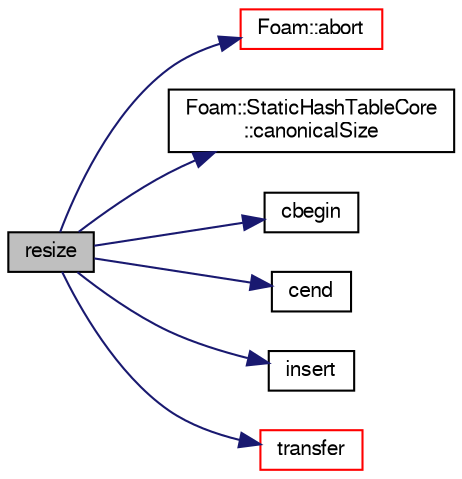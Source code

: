 digraph "resize"
{
  bgcolor="transparent";
  edge [fontname="FreeSans",fontsize="10",labelfontname="FreeSans",labelfontsize="10"];
  node [fontname="FreeSans",fontsize="10",shape=record];
  rankdir="LR";
  Node276 [label="resize",height=0.2,width=0.4,color="black", fillcolor="grey75", style="filled", fontcolor="black"];
  Node276 -> Node277 [color="midnightblue",fontsize="10",style="solid",fontname="FreeSans"];
  Node277 [label="Foam::abort",height=0.2,width=0.4,color="red",URL="$a21124.html#a447107a607d03e417307c203fa5fb44b"];
  Node276 -> Node320 [color="midnightblue",fontsize="10",style="solid",fontname="FreeSans"];
  Node320 [label="Foam::StaticHashTableCore\l::canonicalSize",height=0.2,width=0.4,color="black",URL="$a25742.html#a929b99f07ab644a066b274a57a2e70c7",tooltip="Return a canonical (power-of-two) size. "];
  Node276 -> Node321 [color="midnightblue",fontsize="10",style="solid",fontname="FreeSans"];
  Node321 [label="cbegin",height=0.2,width=0.4,color="black",URL="$a25738.html#aec0a4a6b9cce5bde1cbcc7b80989a3b1",tooltip="const_iterator set to the beginning of the StaticHashTable "];
  Node276 -> Node322 [color="midnightblue",fontsize="10",style="solid",fontname="FreeSans"];
  Node322 [label="cend",height=0.2,width=0.4,color="black",URL="$a25738.html#a55c00ddadb32061ce83cc39aff7ec08c",tooltip="const_iterator set to beyond the end of the StaticHashTable "];
  Node276 -> Node323 [color="midnightblue",fontsize="10",style="solid",fontname="FreeSans"];
  Node323 [label="insert",height=0.2,width=0.4,color="black",URL="$a25738.html#a18c02445c7e36e8cf90f58a83662cc2f",tooltip="Insert a new hashed entry. "];
  Node276 -> Node324 [color="midnightblue",fontsize="10",style="solid",fontname="FreeSans"];
  Node324 [label="transfer",height=0.2,width=0.4,color="red",URL="$a25738.html#a41f9c80cc8a418c7dee6f96625ada276",tooltip="Transfer the contents of the argument table into this table. "];
}
